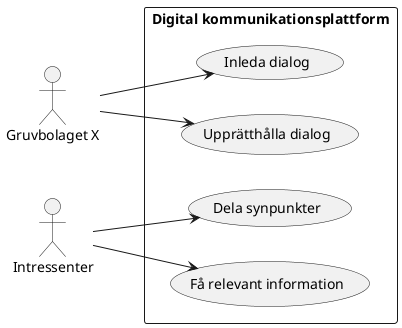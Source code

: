 @startuml
left to right direction
actor "Gruvbolaget X" as Gruvbolaget
actor "Intressenter" as Intressenter

rectangle "Digital kommunikationsplattform" {
  usecase "Inleda dialog" as Inleda
  usecase "Upprätthålla dialog" as Upprätthålla
  usecase "Dela synpunkter" as Dela
  usecase "Få relevant information" as Få
}

Gruvbolaget --> Inleda
Gruvbolaget --> Upprätthålla
Intressenter --> Dela
Intressenter --> Få

@enduml